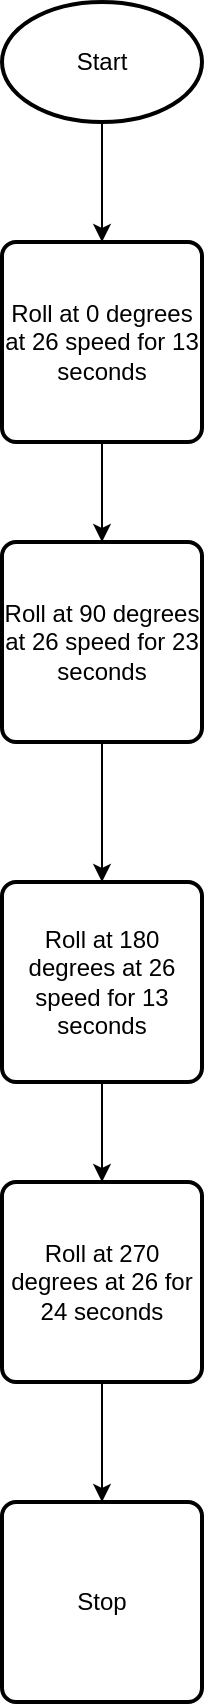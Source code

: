 <mxfile version="14.5.1" type="github">
  <diagram id="RgI2O9g0Px20aBci9G75" name="Page-1">
    <mxGraphModel dx="1892" dy="976" grid="1" gridSize="10" guides="1" tooltips="1" connect="1" arrows="1" fold="1" page="1" pageScale="1" pageWidth="850" pageHeight="1100" math="0" shadow="0">
      <root>
        <mxCell id="0" />
        <mxCell id="1" parent="0" />
        <mxCell id="mYDpYOOq0IwD1ZCfA3nS-3" value="" style="edgeStyle=orthogonalEdgeStyle;rounded=0;orthogonalLoop=1;jettySize=auto;html=1;" edge="1" parent="1" source="mYDpYOOq0IwD1ZCfA3nS-1" target="mYDpYOOq0IwD1ZCfA3nS-2">
          <mxGeometry relative="1" as="geometry" />
        </mxCell>
        <mxCell id="mYDpYOOq0IwD1ZCfA3nS-1" value="Start" style="strokeWidth=2;html=1;shape=mxgraph.flowchart.start_1;whiteSpace=wrap;" vertex="1" parent="1">
          <mxGeometry x="390" y="20" width="100" height="60" as="geometry" />
        </mxCell>
        <mxCell id="mYDpYOOq0IwD1ZCfA3nS-5" value="" style="edgeStyle=orthogonalEdgeStyle;rounded=0;orthogonalLoop=1;jettySize=auto;html=1;" edge="1" parent="1" source="mYDpYOOq0IwD1ZCfA3nS-2" target="mYDpYOOq0IwD1ZCfA3nS-4">
          <mxGeometry relative="1" as="geometry" />
        </mxCell>
        <mxCell id="mYDpYOOq0IwD1ZCfA3nS-2" value="Roll at 0 degrees at 26 speed for 13 seconds" style="rounded=1;whiteSpace=wrap;html=1;absoluteArcSize=1;arcSize=14;strokeWidth=2;" vertex="1" parent="1">
          <mxGeometry x="390" y="140" width="100" height="100" as="geometry" />
        </mxCell>
        <mxCell id="mYDpYOOq0IwD1ZCfA3nS-7" value="" style="edgeStyle=orthogonalEdgeStyle;rounded=0;orthogonalLoop=1;jettySize=auto;html=1;" edge="1" parent="1" source="mYDpYOOq0IwD1ZCfA3nS-4" target="mYDpYOOq0IwD1ZCfA3nS-6">
          <mxGeometry relative="1" as="geometry" />
        </mxCell>
        <mxCell id="mYDpYOOq0IwD1ZCfA3nS-4" value="Roll at 90 degrees at 26 speed for 23 seconds" style="rounded=1;whiteSpace=wrap;html=1;absoluteArcSize=1;arcSize=14;strokeWidth=2;" vertex="1" parent="1">
          <mxGeometry x="390" y="290" width="100" height="100" as="geometry" />
        </mxCell>
        <mxCell id="mYDpYOOq0IwD1ZCfA3nS-9" value="" style="edgeStyle=orthogonalEdgeStyle;rounded=0;orthogonalLoop=1;jettySize=auto;html=1;" edge="1" parent="1" source="mYDpYOOq0IwD1ZCfA3nS-6" target="mYDpYOOq0IwD1ZCfA3nS-8">
          <mxGeometry relative="1" as="geometry" />
        </mxCell>
        <mxCell id="mYDpYOOq0IwD1ZCfA3nS-6" value="Roll at 180 degrees at 26 speed for 13 seconds" style="rounded=1;whiteSpace=wrap;html=1;absoluteArcSize=1;arcSize=14;strokeWidth=2;" vertex="1" parent="1">
          <mxGeometry x="390" y="460" width="100" height="100" as="geometry" />
        </mxCell>
        <mxCell id="mYDpYOOq0IwD1ZCfA3nS-11" value="" style="edgeStyle=orthogonalEdgeStyle;rounded=0;orthogonalLoop=1;jettySize=auto;html=1;" edge="1" parent="1" source="mYDpYOOq0IwD1ZCfA3nS-8" target="mYDpYOOq0IwD1ZCfA3nS-10">
          <mxGeometry relative="1" as="geometry" />
        </mxCell>
        <mxCell id="mYDpYOOq0IwD1ZCfA3nS-8" value="Roll at 270 degrees at 26 for 24 seconds" style="rounded=1;whiteSpace=wrap;html=1;absoluteArcSize=1;arcSize=14;strokeWidth=2;" vertex="1" parent="1">
          <mxGeometry x="390" y="610" width="100" height="100" as="geometry" />
        </mxCell>
        <mxCell id="mYDpYOOq0IwD1ZCfA3nS-10" value="Stop" style="rounded=1;whiteSpace=wrap;html=1;absoluteArcSize=1;arcSize=14;strokeWidth=2;" vertex="1" parent="1">
          <mxGeometry x="390" y="770" width="100" height="100" as="geometry" />
        </mxCell>
      </root>
    </mxGraphModel>
  </diagram>
</mxfile>
